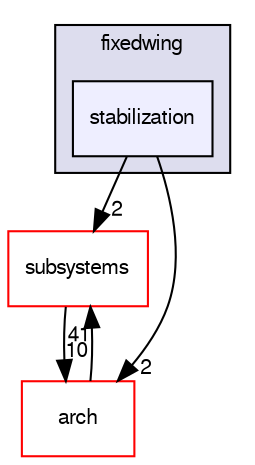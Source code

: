digraph "sw/airborne/firmwares/fixedwing/stabilization" {
  compound=true
  node [ fontsize="10", fontname="FreeSans"];
  edge [ labelfontsize="10", labelfontname="FreeSans"];
  subgraph clusterdir_cb1b347b64b61ba7f369ccfe68448b26 {
    graph [ bgcolor="#ddddee", pencolor="black", label="fixedwing" fontname="FreeSans", fontsize="10", URL="dir_cb1b347b64b61ba7f369ccfe68448b26.html"]
  dir_517430ae22334069e857fa1922a1fddc [shape=box, label="stabilization", style="filled", fillcolor="#eeeeff", pencolor="black", URL="dir_517430ae22334069e857fa1922a1fddc.html"];
  }
  dir_12d6ec7aac5a4a9b8cee17e35022d7c7 [shape=box label="subsystems" fillcolor="white" style="filled" color="red" URL="dir_12d6ec7aac5a4a9b8cee17e35022d7c7.html"];
  dir_fc6475eb39ea0144fb6697b809fd11a9 [shape=box label="arch" fillcolor="white" style="filled" color="red" URL="dir_fc6475eb39ea0144fb6697b809fd11a9.html"];
  dir_12d6ec7aac5a4a9b8cee17e35022d7c7->dir_fc6475eb39ea0144fb6697b809fd11a9 [headlabel="10", labeldistance=1.5 headhref="dir_000051_000002.html"];
  dir_fc6475eb39ea0144fb6697b809fd11a9->dir_12d6ec7aac5a4a9b8cee17e35022d7c7 [headlabel="41", labeldistance=1.5 headhref="dir_000002_000051.html"];
  dir_517430ae22334069e857fa1922a1fddc->dir_12d6ec7aac5a4a9b8cee17e35022d7c7 [headlabel="2", labeldistance=1.5 headhref="dir_000112_000051.html"];
  dir_517430ae22334069e857fa1922a1fddc->dir_fc6475eb39ea0144fb6697b809fd11a9 [headlabel="2", labeldistance=1.5 headhref="dir_000112_000002.html"];
}
